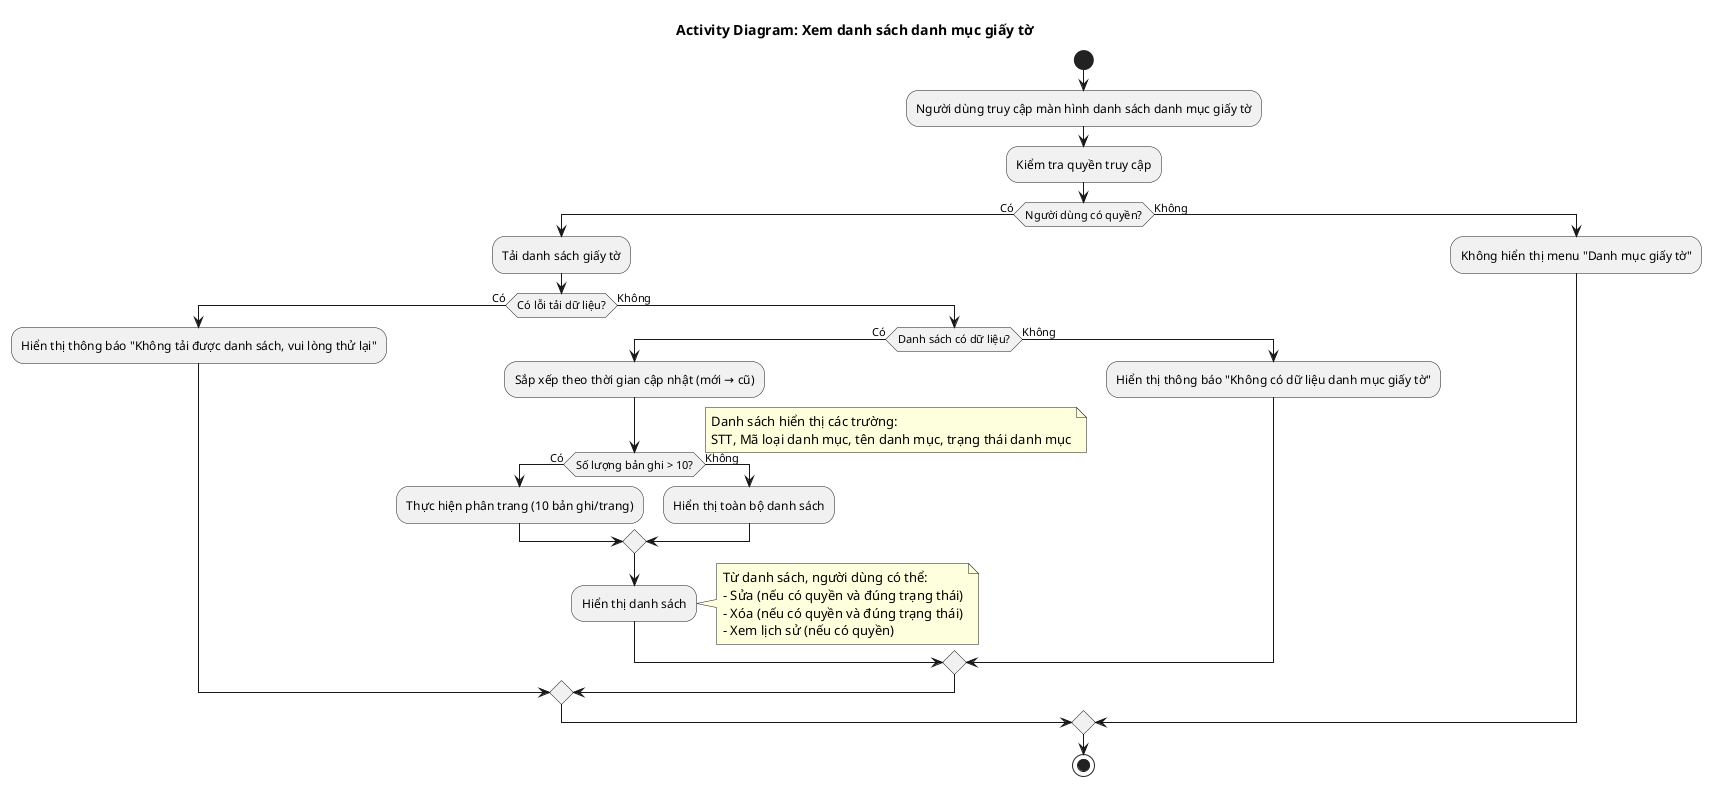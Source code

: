 @startuml DM_Giayto_List
!pragma layout smetana
title Activity Diagram: Xem danh sách danh mục giấy tờ

start

:Người dùng truy cập màn hình danh sách danh mục giấy tờ;
:Kiểm tra quyền truy cập;
if (Người dùng có quyền?) then (Có)
  :Tải danh sách giấy tờ;
  if (Có lỗi tải dữ liệu?) then (Có)
    :Hiển thị thông báo "Không tải được danh sách, vui lòng thử lại";
  else (Không)
    if (Danh sách có dữ liệu?) then (Có)
      :Sắp xếp theo thời gian cập nhật (mới → cũ);
      if (Số lượng bản ghi > 10?) then (Có)
        :Thực hiện phân trang (10 bản ghi/trang);
      else (Không)
        :Hiển thị toàn bộ danh sách;
      endif
      note right
        Danh sách hiển thị các trường:
        STT, Mã loại danh mục, tên danh mục, trạng thái danh mục
      end note
      :Hiển thị danh sách;
      note right
        Từ danh sách, người dùng có thể:
        - Sửa (nếu có quyền và đúng trạng thái)
        - Xóa (nếu có quyền và đúng trạng thái)
        - Xem lịch sử (nếu có quyền)
      end note
    else (Không)
      :Hiển thị thông báo "Không có dữ liệu danh mục giấy tờ";
    endif
  endif
else (Không)
  :Không hiển thị menu "Danh mục giấy tờ";
endif

stop
@enduml